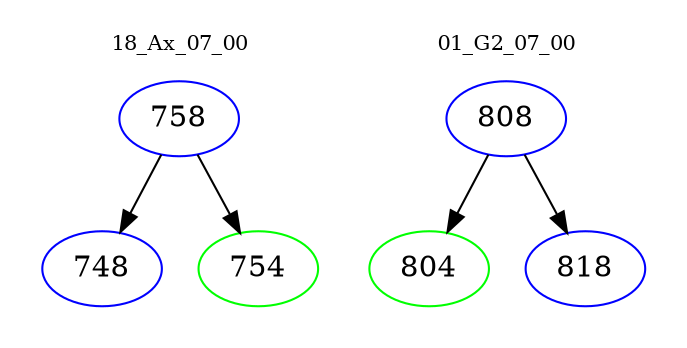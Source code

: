 digraph{
subgraph cluster_0 {
color = white
label = "18_Ax_07_00";
fontsize=10;
T0_758 [label="758", color="blue"]
T0_758 -> T0_748 [color="black"]
T0_748 [label="748", color="blue"]
T0_758 -> T0_754 [color="black"]
T0_754 [label="754", color="green"]
}
subgraph cluster_1 {
color = white
label = "01_G2_07_00";
fontsize=10;
T1_808 [label="808", color="blue"]
T1_808 -> T1_804 [color="black"]
T1_804 [label="804", color="green"]
T1_808 -> T1_818 [color="black"]
T1_818 [label="818", color="blue"]
}
}
